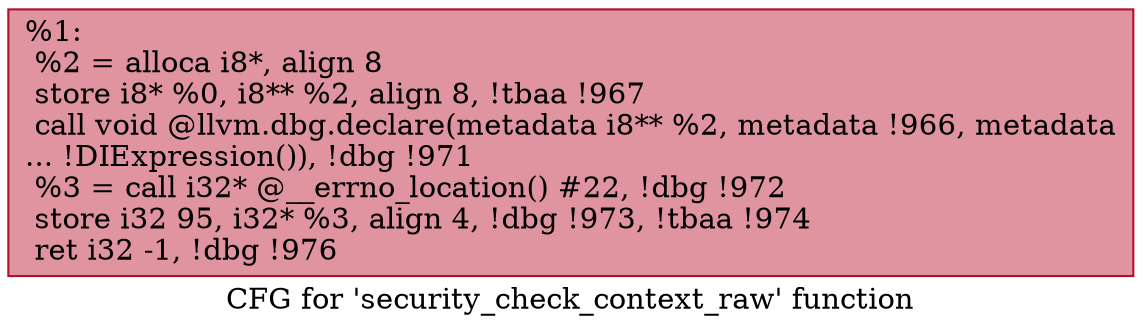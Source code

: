 digraph "CFG for 'security_check_context_raw' function" {
	label="CFG for 'security_check_context_raw' function";

	Node0x23a57a0 [shape=record,color="#b70d28ff", style=filled, fillcolor="#b70d2870",label="{%1:\l  %2 = alloca i8*, align 8\l  store i8* %0, i8** %2, align 8, !tbaa !967\l  call void @llvm.dbg.declare(metadata i8** %2, metadata !966, metadata\l... !DIExpression()), !dbg !971\l  %3 = call i32* @__errno_location() #22, !dbg !972\l  store i32 95, i32* %3, align 4, !dbg !973, !tbaa !974\l  ret i32 -1, !dbg !976\l}"];
}
